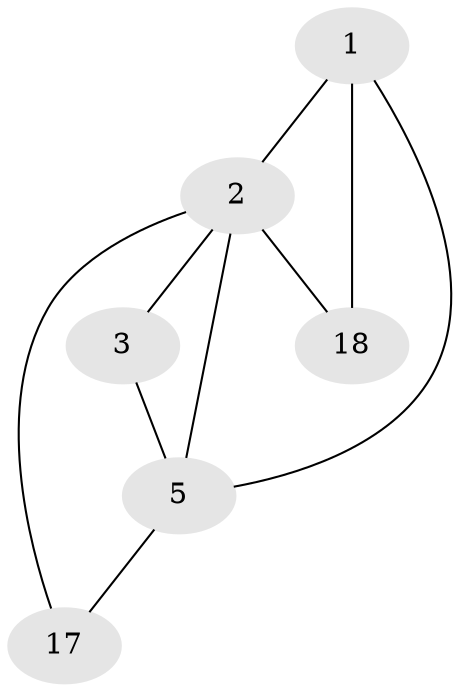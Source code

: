 // Generated by graph-tools (version 1.1) at 2025/46/02/15/25 05:46:28]
// undirected, 6 vertices, 9 edges
graph export_dot {
graph [start="1"]
  node [color=gray90,style=filled];
  1 [super="+6+15+20"];
  2 [super="+4+7+8+9+10+11+12+14"];
  3 [super="+13+16"];
  5;
  17 [super="+6"];
  18 [super="+19"];
  1 -- 2;
  1 -- 5;
  1 -- 18;
  2 -- 3;
  2 -- 5;
  2 -- 17;
  2 -- 18;
  3 -- 5;
  5 -- 17;
}
